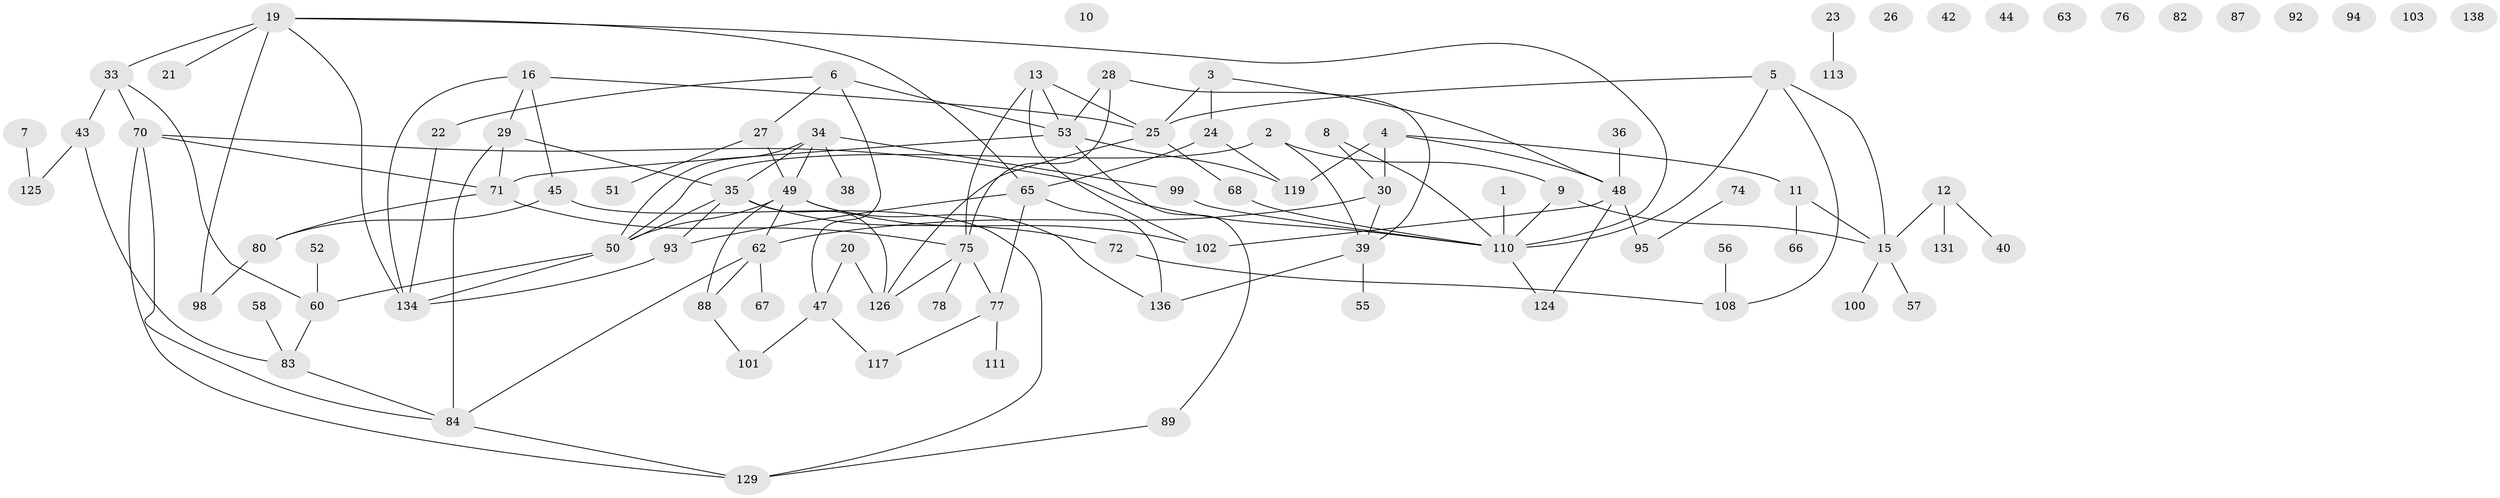 // original degree distribution, {2: 0.2517985611510791, 3: 0.23741007194244604, 4: 0.1366906474820144, 1: 0.19424460431654678, 0: 0.07913669064748201, 5: 0.07194244604316546, 6: 0.02877697841726619}
// Generated by graph-tools (version 1.1) at 2025/41/03/06/25 10:41:21]
// undirected, 95 vertices, 129 edges
graph export_dot {
graph [start="1"]
  node [color=gray90,style=filled];
  1 [super="+14"];
  2;
  3 [super="+17"];
  4 [super="+112"];
  5 [super="+41"];
  6 [super="+91"];
  7;
  8;
  9;
  10;
  11 [super="+31"];
  12 [super="+32"];
  13 [super="+59"];
  15 [super="+54"];
  16 [super="+18"];
  19 [super="+79"];
  20;
  21;
  22;
  23;
  24 [super="+85"];
  25 [super="+46"];
  26;
  27 [super="+61"];
  28;
  29 [super="+69"];
  30 [super="+37"];
  33 [super="+96"];
  34 [super="+81"];
  35;
  36;
  38;
  39 [super="+90"];
  40;
  42;
  43 [super="+115"];
  44;
  45 [super="+107"];
  47 [super="+73"];
  48 [super="+120"];
  49 [super="+114"];
  50 [super="+64"];
  51;
  52;
  53 [super="+97"];
  55 [super="+128"];
  56;
  57;
  58;
  60 [super="+122"];
  62 [super="+137"];
  63;
  65 [super="+104"];
  66 [super="+86"];
  67;
  68;
  70 [super="+123"];
  71 [super="+133"];
  72;
  74;
  75 [super="+106"];
  76 [super="+116"];
  77 [super="+109"];
  78;
  80;
  82;
  83 [super="+130"];
  84;
  87;
  88;
  89;
  92;
  93;
  94;
  95;
  98 [super="+127"];
  99 [super="+121"];
  100;
  101;
  102 [super="+105"];
  103;
  108;
  110 [super="+118"];
  111;
  113;
  117;
  119;
  124;
  125;
  126 [super="+139"];
  129 [super="+135"];
  131 [super="+132"];
  134;
  136;
  138;
  1 -- 110;
  2 -- 9;
  2 -- 39;
  2 -- 50;
  3 -- 25;
  3 -- 48;
  3 -- 24;
  4 -- 11;
  4 -- 48;
  4 -- 30;
  4 -- 119;
  5 -- 15;
  5 -- 108;
  5 -- 25;
  5 -- 110;
  6 -- 22;
  6 -- 27;
  6 -- 47;
  6 -- 53;
  7 -- 125;
  8 -- 110;
  8 -- 30;
  9 -- 15;
  9 -- 110;
  11 -- 15;
  11 -- 66;
  12 -- 131;
  12 -- 40;
  12 -- 15;
  13 -- 102;
  13 -- 25;
  13 -- 53;
  13 -- 75;
  15 -- 100;
  15 -- 57;
  16 -- 29;
  16 -- 134;
  16 -- 25;
  16 -- 45;
  19 -- 21;
  19 -- 134;
  19 -- 33;
  19 -- 98;
  19 -- 65;
  19 -- 110;
  20 -- 47;
  20 -- 126;
  22 -- 134;
  23 -- 113;
  24 -- 119;
  24 -- 65;
  25 -- 68;
  25 -- 126;
  27 -- 51;
  27 -- 49;
  28 -- 39;
  28 -- 75;
  28 -- 53;
  29 -- 35;
  29 -- 84;
  29 -- 71;
  30 -- 62;
  30 -- 39;
  33 -- 43;
  33 -- 70;
  33 -- 60;
  34 -- 38;
  34 -- 50;
  34 -- 99;
  34 -- 49;
  34 -- 35;
  35 -- 50;
  35 -- 72;
  35 -- 93;
  35 -- 126;
  36 -- 48;
  39 -- 136;
  39 -- 55;
  43 -- 125;
  43 -- 83;
  45 -- 129;
  45 -- 80;
  47 -- 101;
  47 -- 117;
  48 -- 95;
  48 -- 124;
  48 -- 102;
  49 -- 102;
  49 -- 136;
  49 -- 50;
  49 -- 88;
  49 -- 62;
  50 -- 60;
  50 -- 134;
  52 -- 60;
  53 -- 89;
  53 -- 119;
  53 -- 71;
  56 -- 108;
  58 -- 83;
  60 -- 83;
  62 -- 67;
  62 -- 84;
  62 -- 88;
  65 -- 136;
  65 -- 93;
  65 -- 77;
  68 -- 110;
  70 -- 110;
  70 -- 129;
  70 -- 84;
  70 -- 71;
  71 -- 80;
  71 -- 75;
  72 -- 108;
  74 -- 95;
  75 -- 77;
  75 -- 126;
  75 -- 78;
  77 -- 117;
  77 -- 111;
  80 -- 98;
  83 -- 84;
  84 -- 129;
  88 -- 101;
  89 -- 129;
  93 -- 134;
  99 -- 110;
  110 -- 124;
}
